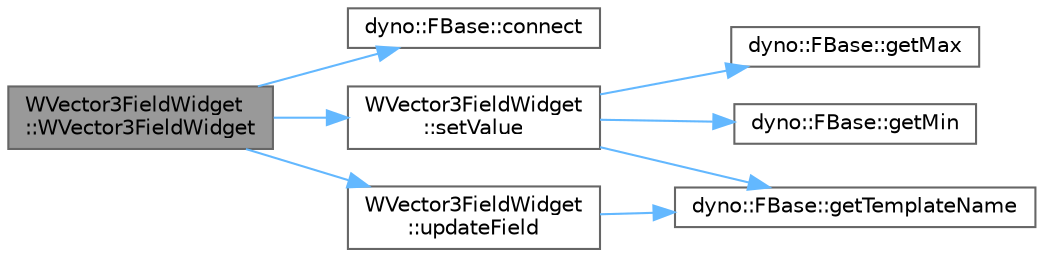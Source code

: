 digraph "WVector3FieldWidget::WVector3FieldWidget"
{
 // LATEX_PDF_SIZE
  bgcolor="transparent";
  edge [fontname=Helvetica,fontsize=10,labelfontname=Helvetica,labelfontsize=10];
  node [fontname=Helvetica,fontsize=10,shape=box,height=0.2,width=0.4];
  rankdir="LR";
  Node1 [id="Node000001",label="WVector3FieldWidget\l::WVector3FieldWidget",height=0.2,width=0.4,color="gray40", fillcolor="grey60", style="filled", fontcolor="black",tooltip=" "];
  Node1 -> Node2 [id="edge1_Node000001_Node000002",color="steelblue1",style="solid",tooltip=" "];
  Node2 [id="Node000002",label="dyno::FBase::connect",height=0.2,width=0.4,color="grey40", fillcolor="white", style="filled",URL="$classdyno_1_1_f_base.html#ab250579a08a6df9e57074941b3052f53",tooltip=" "];
  Node1 -> Node3 [id="edge2_Node000001_Node000003",color="steelblue1",style="solid",tooltip=" "];
  Node3 [id="Node000003",label="WVector3FieldWidget\l::setValue",height=0.2,width=0.4,color="grey40", fillcolor="white", style="filled",URL="$class_w_vector3_field_widget.html#a4abc17c920aca7477c3040b047a6a3c6",tooltip=" "];
  Node3 -> Node4 [id="edge3_Node000003_Node000004",color="steelblue1",style="solid",tooltip=" "];
  Node4 [id="Node000004",label="dyno::FBase::getMax",height=0.2,width=0.4,color="grey40", fillcolor="white", style="filled",URL="$classdyno_1_1_f_base.html#af62b11dd8e69c7ef0e3123542eb6018e",tooltip=" "];
  Node3 -> Node5 [id="edge4_Node000003_Node000005",color="steelblue1",style="solid",tooltip=" "];
  Node5 [id="Node000005",label="dyno::FBase::getMin",height=0.2,width=0.4,color="grey40", fillcolor="white", style="filled",URL="$classdyno_1_1_f_base.html#adfb50cec7cd362156f458f6f34a21a81",tooltip=" "];
  Node3 -> Node6 [id="edge5_Node000003_Node000006",color="steelblue1",style="solid",tooltip=" "];
  Node6 [id="Node000006",label="dyno::FBase::getTemplateName",height=0.2,width=0.4,color="grey40", fillcolor="white", style="filled",URL="$classdyno_1_1_f_base.html#a751d22e6e218a65ccc35783801d09308",tooltip=" "];
  Node1 -> Node7 [id="edge6_Node000001_Node000007",color="steelblue1",style="solid",tooltip=" "];
  Node7 [id="Node000007",label="WVector3FieldWidget\l::updateField",height=0.2,width=0.4,color="grey40", fillcolor="white", style="filled",URL="$class_w_vector3_field_widget.html#a7a77317a5743cc7a41d80e6ed2301530",tooltip=" "];
  Node7 -> Node6 [id="edge7_Node000007_Node000006",color="steelblue1",style="solid",tooltip=" "];
}
